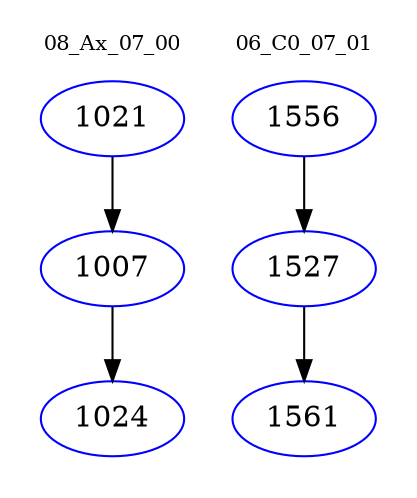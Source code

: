 digraph{
subgraph cluster_0 {
color = white
label = "08_Ax_07_00";
fontsize=10;
T0_1021 [label="1021", color="blue"]
T0_1021 -> T0_1007 [color="black"]
T0_1007 [label="1007", color="blue"]
T0_1007 -> T0_1024 [color="black"]
T0_1024 [label="1024", color="blue"]
}
subgraph cluster_1 {
color = white
label = "06_C0_07_01";
fontsize=10;
T1_1556 [label="1556", color="blue"]
T1_1556 -> T1_1527 [color="black"]
T1_1527 [label="1527", color="blue"]
T1_1527 -> T1_1561 [color="black"]
T1_1561 [label="1561", color="blue"]
}
}
